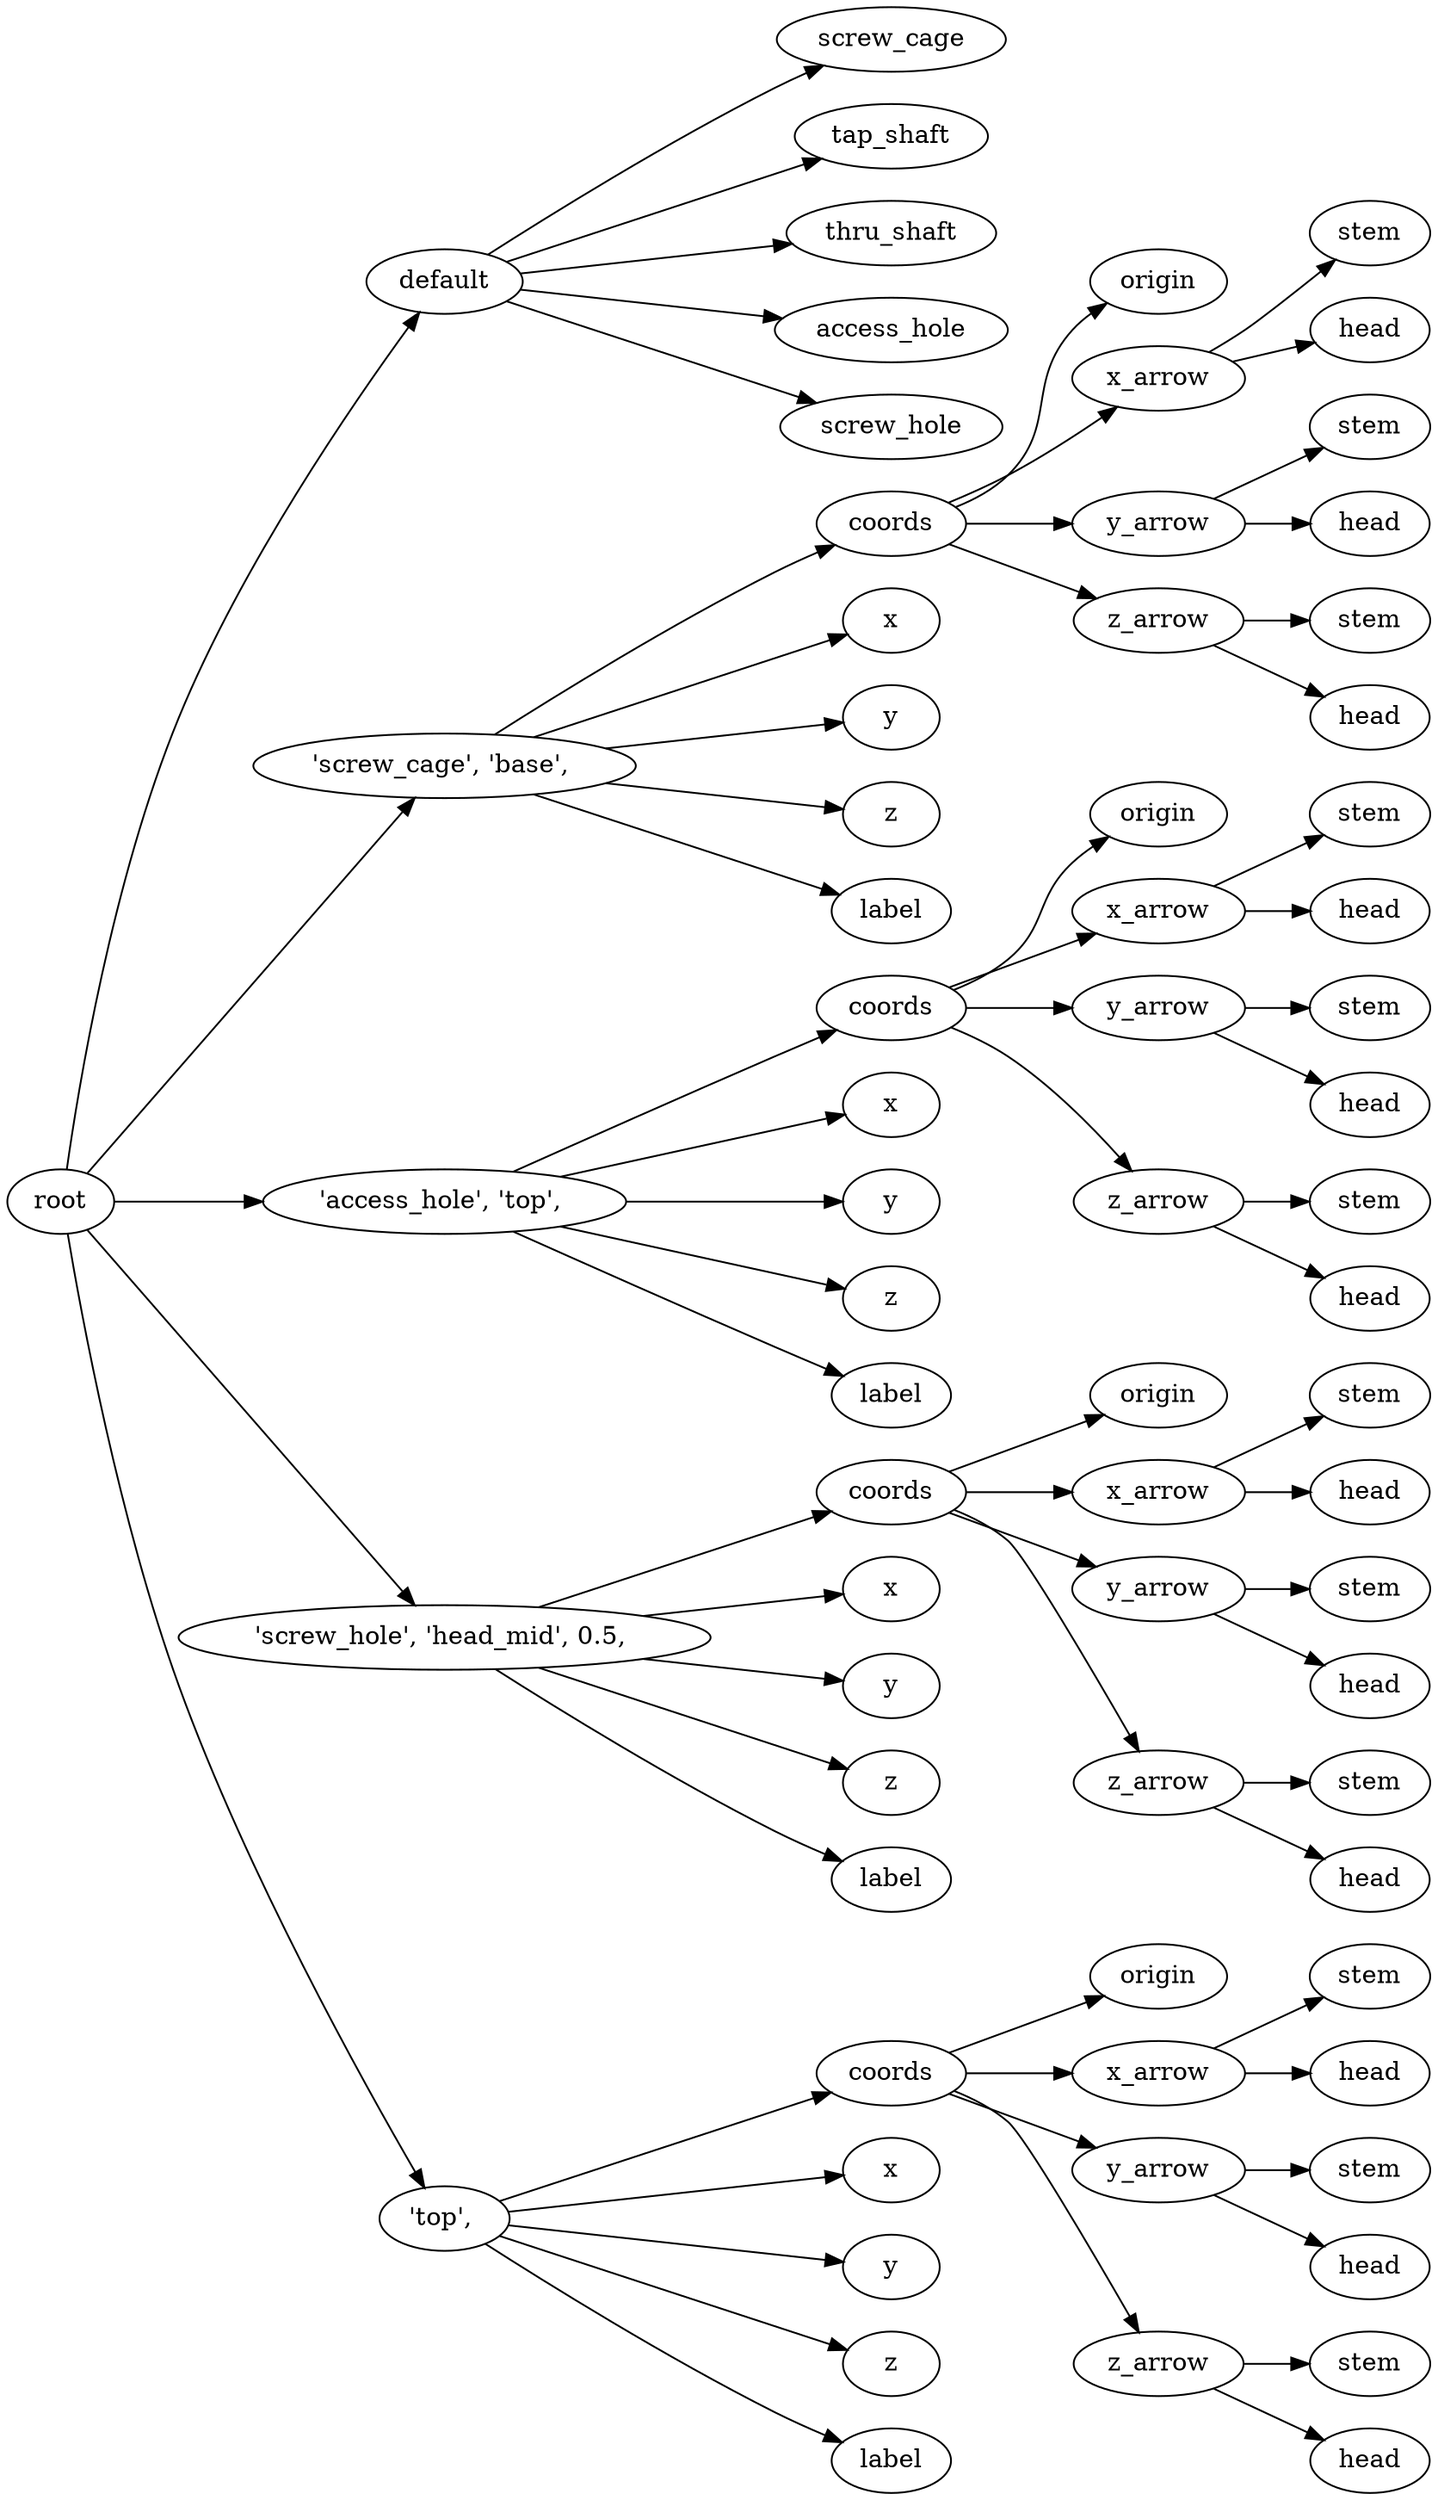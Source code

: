 digraph default {
	graph [rankdir=LR]
	root_1 [label=root href="javascript:s=&quot;\(\)\nNone&quot;; console.log(s); alert(s);"]
	default_2 [label=default href="javascript:s=&quot;\(&#x27;default&#x27;,\)\nCountersunkScrew&quot;; console.log(s); alert(s);" tooltip=CountersunkScrew]
	screw_cage_3 [label=screw_cage href="javascript:s=&quot;\(&#x27;default&#x27;,\ &#x27;screw_cage&#x27;\)\nCone&quot;; console.log(s); alert(s);" tooltip=Cone]
	tap_shaft_4 [label=tap_shaft href="javascript:s=&quot;\(&#x27;default&#x27;,\ &#x27;tap_shaft&#x27;\)\nCone&quot;; console.log(s); alert(s);" tooltip=Cone]
	thru_shaft_5 [label=thru_shaft href="javascript:s=&quot;\(&#x27;default&#x27;,\ &#x27;thru_shaft&#x27;\)\nCone&quot;; console.log(s); alert(s);" tooltip=Cone]
	access_hole_6 [label=access_hole href="javascript:s=&quot;\(&#x27;default&#x27;,\ &#x27;access_hole&#x27;\)\nCone&quot;; console.log(s); alert(s);" tooltip=Cone]
	screw_hole_7 [label=screw_hole href="javascript:s=&quot;\(&#x27;default&#x27;,\ &#x27;screw_hole&#x27;\)\nRotateExtrude&quot;; console.log(s); alert(s);" tooltip=RotateExtrude]
	8 [label="'screw_cage',\ 'base',\ " href="javascript:s=&quot;\(&quot;&#x27;screw_cage&#x27;,\ &#x27;base&#x27;,\ &quot;,\)\nAnnotatedCoordinates&quot;; console.log(s); alert(s);" tooltip=AnnotatedCoordinates]
	coords_9 [label=coords href="javascript:s=&quot;\(&quot;&#x27;screw_cage&#x27;,\ &#x27;base&#x27;,\ &quot;,\ &#x27;coords&#x27;\)\nCoordinates&quot;; console.log(s); alert(s);" tooltip=Coordinates]
	origin_10 [label=origin href="javascript:s=&quot;\(&quot;&#x27;screw_cage&#x27;,\ &#x27;base&#x27;,\ &quot;,\ &#x27;coords&#x27;,\ &#x27;origin&#x27;\)\nCoordinatesCage&quot;; console.log(s); alert(s);" tooltip=CoordinatesCage]
	x_arrow_11 [label=x_arrow href="javascript:s=&quot;\(&quot;&#x27;screw_cage&#x27;,\ &#x27;base&#x27;,\ &quot;,\ &#x27;coords&#x27;,\ &#x27;x_arrow&#x27;\)\nArrow&quot;; console.log(s); alert(s);" tooltip=Arrow]
	stem_12 [label=stem href="javascript:s=&quot;\(&quot;&#x27;screw_cage&#x27;,\ &#x27;base&#x27;,\ &quot;,\ &#x27;coords&#x27;,\ &#x27;x_arrow&#x27;,\ &#x27;stem&#x27;\)\nCone&quot;; console.log(s); alert(s);" tooltip=Cone]
	head_13 [label=head href="javascript:s=&quot;\(&quot;&#x27;screw_cage&#x27;,\ &#x27;base&#x27;,\ &quot;,\ &#x27;coords&#x27;,\ &#x27;x_arrow&#x27;,\ &#x27;head&#x27;\)\nCone&quot;; console.log(s); alert(s);" tooltip=Cone]
	y_arrow_14 [label=y_arrow href="javascript:s=&quot;\(&quot;&#x27;screw_cage&#x27;,\ &#x27;base&#x27;,\ &quot;,\ &#x27;coords&#x27;,\ &#x27;y_arrow&#x27;\)\nArrow&quot;; console.log(s); alert(s);" tooltip=Arrow]
	stem_15 [label=stem href="javascript:s=&quot;\(&quot;&#x27;screw_cage&#x27;,\ &#x27;base&#x27;,\ &quot;,\ &#x27;coords&#x27;,\ &#x27;y_arrow&#x27;,\ &#x27;stem&#x27;\)\nCone&quot;; console.log(s); alert(s);" tooltip=Cone]
	head_16 [label=head href="javascript:s=&quot;\(&quot;&#x27;screw_cage&#x27;,\ &#x27;base&#x27;,\ &quot;,\ &#x27;coords&#x27;,\ &#x27;y_arrow&#x27;,\ &#x27;head&#x27;\)\nCone&quot;; console.log(s); alert(s);" tooltip=Cone]
	z_arrow_17 [label=z_arrow href="javascript:s=&quot;\(&quot;&#x27;screw_cage&#x27;,\ &#x27;base&#x27;,\ &quot;,\ &#x27;coords&#x27;,\ &#x27;z_arrow&#x27;\)\nArrow&quot;; console.log(s); alert(s);" tooltip=Arrow]
	stem_18 [label=stem href="javascript:s=&quot;\(&quot;&#x27;screw_cage&#x27;,\ &#x27;base&#x27;,\ &quot;,\ &#x27;coords&#x27;,\ &#x27;z_arrow&#x27;,\ &#x27;stem&#x27;\)\nCone&quot;; console.log(s); alert(s);" tooltip=Cone]
	head_19 [label=head href="javascript:s=&quot;\(&quot;&#x27;screw_cage&#x27;,\ &#x27;base&#x27;,\ &quot;,\ &#x27;coords&#x27;,\ &#x27;z_arrow&#x27;,\ &#x27;head&#x27;\)\nCone&quot;; console.log(s); alert(s);" tooltip=Cone]
	x_20 [label=x href="javascript:s=&quot;\(&quot;&#x27;screw_cage&#x27;,\ &#x27;base&#x27;,\ &quot;,\ &#x27;x&#x27;\)\nText&quot;; console.log(s); alert(s);" tooltip=Text]
	y_21 [label=y href="javascript:s=&quot;\(&quot;&#x27;screw_cage&#x27;,\ &#x27;base&#x27;,\ &quot;,\ &#x27;y&#x27;\)\nText&quot;; console.log(s); alert(s);" tooltip=Text]
	z_22 [label=z href="javascript:s=&quot;\(&quot;&#x27;screw_cage&#x27;,\ &#x27;base&#x27;,\ &quot;,\ &#x27;z&#x27;\)\nText&quot;; console.log(s); alert(s);" tooltip=Text]
	label_23 [label=label href="javascript:s=&quot;\(&quot;&#x27;screw_cage&#x27;,\ &#x27;base&#x27;,\ &quot;,\ &#x27;label&#x27;\)\nText&quot;; console.log(s); alert(s);" tooltip=Text]
	24 [label="'access_hole',\ 'top',\ " href="javascript:s=&quot;\(&quot;&#x27;access_hole&#x27;,\ &#x27;top&#x27;,\ &quot;,\)\nAnnotatedCoordinates&quot;; console.log(s); alert(s);" tooltip=AnnotatedCoordinates]
	coords_25 [label=coords href="javascript:s=&quot;\(&quot;&#x27;access_hole&#x27;,\ &#x27;top&#x27;,\ &quot;,\ &#x27;coords&#x27;\)\nCoordinates&quot;; console.log(s); alert(s);" tooltip=Coordinates]
	origin_26 [label=origin href="javascript:s=&quot;\(&quot;&#x27;access_hole&#x27;,\ &#x27;top&#x27;,\ &quot;,\ &#x27;coords&#x27;,\ &#x27;origin&#x27;\)\nCoordinatesCage&quot;; console.log(s); alert(s);" tooltip=CoordinatesCage]
	x_arrow_27 [label=x_arrow href="javascript:s=&quot;\(&quot;&#x27;access_hole&#x27;,\ &#x27;top&#x27;,\ &quot;,\ &#x27;coords&#x27;,\ &#x27;x_arrow&#x27;\)\nArrow&quot;; console.log(s); alert(s);" tooltip=Arrow]
	stem_28 [label=stem href="javascript:s=&quot;\(&quot;&#x27;access_hole&#x27;,\ &#x27;top&#x27;,\ &quot;,\ &#x27;coords&#x27;,\ &#x27;x_arrow&#x27;,\ &#x27;stem&#x27;\)\nCone&quot;; console.log(s); alert(s);" tooltip=Cone]
	head_29 [label=head href="javascript:s=&quot;\(&quot;&#x27;access_hole&#x27;,\ &#x27;top&#x27;,\ &quot;,\ &#x27;coords&#x27;,\ &#x27;x_arrow&#x27;,\ &#x27;head&#x27;\)\nCone&quot;; console.log(s); alert(s);" tooltip=Cone]
	y_arrow_30 [label=y_arrow href="javascript:s=&quot;\(&quot;&#x27;access_hole&#x27;,\ &#x27;top&#x27;,\ &quot;,\ &#x27;coords&#x27;,\ &#x27;y_arrow&#x27;\)\nArrow&quot;; console.log(s); alert(s);" tooltip=Arrow]
	stem_31 [label=stem href="javascript:s=&quot;\(&quot;&#x27;access_hole&#x27;,\ &#x27;top&#x27;,\ &quot;,\ &#x27;coords&#x27;,\ &#x27;y_arrow&#x27;,\ &#x27;stem&#x27;\)\nCone&quot;; console.log(s); alert(s);" tooltip=Cone]
	head_32 [label=head href="javascript:s=&quot;\(&quot;&#x27;access_hole&#x27;,\ &#x27;top&#x27;,\ &quot;,\ &#x27;coords&#x27;,\ &#x27;y_arrow&#x27;,\ &#x27;head&#x27;\)\nCone&quot;; console.log(s); alert(s);" tooltip=Cone]
	z_arrow_33 [label=z_arrow href="javascript:s=&quot;\(&quot;&#x27;access_hole&#x27;,\ &#x27;top&#x27;,\ &quot;,\ &#x27;coords&#x27;,\ &#x27;z_arrow&#x27;\)\nArrow&quot;; console.log(s); alert(s);" tooltip=Arrow]
	stem_34 [label=stem href="javascript:s=&quot;\(&quot;&#x27;access_hole&#x27;,\ &#x27;top&#x27;,\ &quot;,\ &#x27;coords&#x27;,\ &#x27;z_arrow&#x27;,\ &#x27;stem&#x27;\)\nCone&quot;; console.log(s); alert(s);" tooltip=Cone]
	head_35 [label=head href="javascript:s=&quot;\(&quot;&#x27;access_hole&#x27;,\ &#x27;top&#x27;,\ &quot;,\ &#x27;coords&#x27;,\ &#x27;z_arrow&#x27;,\ &#x27;head&#x27;\)\nCone&quot;; console.log(s); alert(s);" tooltip=Cone]
	x_36 [label=x href="javascript:s=&quot;\(&quot;&#x27;access_hole&#x27;,\ &#x27;top&#x27;,\ &quot;,\ &#x27;x&#x27;\)\nText&quot;; console.log(s); alert(s);" tooltip=Text]
	y_37 [label=y href="javascript:s=&quot;\(&quot;&#x27;access_hole&#x27;,\ &#x27;top&#x27;,\ &quot;,\ &#x27;y&#x27;\)\nText&quot;; console.log(s); alert(s);" tooltip=Text]
	z_38 [label=z href="javascript:s=&quot;\(&quot;&#x27;access_hole&#x27;,\ &#x27;top&#x27;,\ &quot;,\ &#x27;z&#x27;\)\nText&quot;; console.log(s); alert(s);" tooltip=Text]
	label_39 [label=label href="javascript:s=&quot;\(&quot;&#x27;access_hole&#x27;,\ &#x27;top&#x27;,\ &quot;,\ &#x27;label&#x27;\)\nText&quot;; console.log(s); alert(s);" tooltip=Text]
	40 [label="'screw_hole',\ 'head_mid',\ 0\.5,\ " href="javascript:s=&quot;\(&quot;&#x27;screw_hole&#x27;,\ &#x27;head_mid&#x27;,\ 0\.5,\ &quot;,\)\nAnnotatedCoordinates&quot;; console.log(s); alert(s);" tooltip=AnnotatedCoordinates]
	coords_41 [label=coords href="javascript:s=&quot;\(&quot;&#x27;screw_hole&#x27;,\ &#x27;head_mid&#x27;,\ 0\.5,\ &quot;,\ &#x27;coords&#x27;\)\nCoordinates&quot;; console.log(s); alert(s);" tooltip=Coordinates]
	origin_42 [label=origin href="javascript:s=&quot;\(&quot;&#x27;screw_hole&#x27;,\ &#x27;head_mid&#x27;,\ 0\.5,\ &quot;,\ &#x27;coords&#x27;,\ &#x27;origin&#x27;\)\nCoordinatesCage&quot;; console.log(s); alert(s);" tooltip=CoordinatesCage]
	x_arrow_43 [label=x_arrow href="javascript:s=&quot;\(&quot;&#x27;screw_hole&#x27;,\ &#x27;head_mid&#x27;,\ 0\.5,\ &quot;,\ &#x27;coords&#x27;,\ &#x27;x_arrow&#x27;\)\nArrow&quot;; console.log(s); alert(s);" tooltip=Arrow]
	stem_44 [label=stem href="javascript:s=&quot;\(&quot;&#x27;screw_hole&#x27;,\ &#x27;head_mid&#x27;,\ 0\.5,\ &quot;,\ &#x27;coords&#x27;,\ &#x27;x_arrow&#x27;,\ &#x27;stem&#x27;\)\nCone&quot;; console.log(s); alert(s);" tooltip=Cone]
	head_45 [label=head href="javascript:s=&quot;\(&quot;&#x27;screw_hole&#x27;,\ &#x27;head_mid&#x27;,\ 0\.5,\ &quot;,\ &#x27;coords&#x27;,\ &#x27;x_arrow&#x27;,\ &#x27;head&#x27;\)\nCone&quot;; console.log(s); alert(s);" tooltip=Cone]
	y_arrow_46 [label=y_arrow href="javascript:s=&quot;\(&quot;&#x27;screw_hole&#x27;,\ &#x27;head_mid&#x27;,\ 0\.5,\ &quot;,\ &#x27;coords&#x27;,\ &#x27;y_arrow&#x27;\)\nArrow&quot;; console.log(s); alert(s);" tooltip=Arrow]
	stem_47 [label=stem href="javascript:s=&quot;\(&quot;&#x27;screw_hole&#x27;,\ &#x27;head_mid&#x27;,\ 0\.5,\ &quot;,\ &#x27;coords&#x27;,\ &#x27;y_arrow&#x27;,\ &#x27;stem&#x27;\)\nCone&quot;; console.log(s); alert(s);" tooltip=Cone]
	head_48 [label=head href="javascript:s=&quot;\(&quot;&#x27;screw_hole&#x27;,\ &#x27;head_mid&#x27;,\ 0\.5,\ &quot;,\ &#x27;coords&#x27;,\ &#x27;y_arrow&#x27;,\ &#x27;head&#x27;\)\nCone&quot;; console.log(s); alert(s);" tooltip=Cone]
	z_arrow_49 [label=z_arrow href="javascript:s=&quot;\(&quot;&#x27;screw_hole&#x27;,\ &#x27;head_mid&#x27;,\ 0\.5,\ &quot;,\ &#x27;coords&#x27;,\ &#x27;z_arrow&#x27;\)\nArrow&quot;; console.log(s); alert(s);" tooltip=Arrow]
	stem_50 [label=stem href="javascript:s=&quot;\(&quot;&#x27;screw_hole&#x27;,\ &#x27;head_mid&#x27;,\ 0\.5,\ &quot;,\ &#x27;coords&#x27;,\ &#x27;z_arrow&#x27;,\ &#x27;stem&#x27;\)\nCone&quot;; console.log(s); alert(s);" tooltip=Cone]
	head_51 [label=head href="javascript:s=&quot;\(&quot;&#x27;screw_hole&#x27;,\ &#x27;head_mid&#x27;,\ 0\.5,\ &quot;,\ &#x27;coords&#x27;,\ &#x27;z_arrow&#x27;,\ &#x27;head&#x27;\)\nCone&quot;; console.log(s); alert(s);" tooltip=Cone]
	x_52 [label=x href="javascript:s=&quot;\(&quot;&#x27;screw_hole&#x27;,\ &#x27;head_mid&#x27;,\ 0\.5,\ &quot;,\ &#x27;x&#x27;\)\nText&quot;; console.log(s); alert(s);" tooltip=Text]
	y_53 [label=y href="javascript:s=&quot;\(&quot;&#x27;screw_hole&#x27;,\ &#x27;head_mid&#x27;,\ 0\.5,\ &quot;,\ &#x27;y&#x27;\)\nText&quot;; console.log(s); alert(s);" tooltip=Text]
	z_54 [label=z href="javascript:s=&quot;\(&quot;&#x27;screw_hole&#x27;,\ &#x27;head_mid&#x27;,\ 0\.5,\ &quot;,\ &#x27;z&#x27;\)\nText&quot;; console.log(s); alert(s);" tooltip=Text]
	label_55 [label=label href="javascript:s=&quot;\(&quot;&#x27;screw_hole&#x27;,\ &#x27;head_mid&#x27;,\ 0\.5,\ &quot;,\ &#x27;label&#x27;\)\nText&quot;; console.log(s); alert(s);" tooltip=Text]
	56 [label="'top',\ " href="javascript:s=&quot;\(&quot;&#x27;top&#x27;,\ &quot;,\)\nAnnotatedCoordinates&quot;; console.log(s); alert(s);" tooltip=AnnotatedCoordinates]
	coords_57 [label=coords href="javascript:s=&quot;\(&quot;&#x27;top&#x27;,\ &quot;,\ &#x27;coords&#x27;\)\nCoordinates&quot;; console.log(s); alert(s);" tooltip=Coordinates]
	origin_58 [label=origin href="javascript:s=&quot;\(&quot;&#x27;top&#x27;,\ &quot;,\ &#x27;coords&#x27;,\ &#x27;origin&#x27;\)\nCoordinatesCage&quot;; console.log(s); alert(s);" tooltip=CoordinatesCage]
	x_arrow_59 [label=x_arrow href="javascript:s=&quot;\(&quot;&#x27;top&#x27;,\ &quot;,\ &#x27;coords&#x27;,\ &#x27;x_arrow&#x27;\)\nArrow&quot;; console.log(s); alert(s);" tooltip=Arrow]
	stem_60 [label=stem href="javascript:s=&quot;\(&quot;&#x27;top&#x27;,\ &quot;,\ &#x27;coords&#x27;,\ &#x27;x_arrow&#x27;,\ &#x27;stem&#x27;\)\nCone&quot;; console.log(s); alert(s);" tooltip=Cone]
	head_61 [label=head href="javascript:s=&quot;\(&quot;&#x27;top&#x27;,\ &quot;,\ &#x27;coords&#x27;,\ &#x27;x_arrow&#x27;,\ &#x27;head&#x27;\)\nCone&quot;; console.log(s); alert(s);" tooltip=Cone]
	y_arrow_62 [label=y_arrow href="javascript:s=&quot;\(&quot;&#x27;top&#x27;,\ &quot;,\ &#x27;coords&#x27;,\ &#x27;y_arrow&#x27;\)\nArrow&quot;; console.log(s); alert(s);" tooltip=Arrow]
	stem_63 [label=stem href="javascript:s=&quot;\(&quot;&#x27;top&#x27;,\ &quot;,\ &#x27;coords&#x27;,\ &#x27;y_arrow&#x27;,\ &#x27;stem&#x27;\)\nCone&quot;; console.log(s); alert(s);" tooltip=Cone]
	head_64 [label=head href="javascript:s=&quot;\(&quot;&#x27;top&#x27;,\ &quot;,\ &#x27;coords&#x27;,\ &#x27;y_arrow&#x27;,\ &#x27;head&#x27;\)\nCone&quot;; console.log(s); alert(s);" tooltip=Cone]
	z_arrow_65 [label=z_arrow href="javascript:s=&quot;\(&quot;&#x27;top&#x27;,\ &quot;,\ &#x27;coords&#x27;,\ &#x27;z_arrow&#x27;\)\nArrow&quot;; console.log(s); alert(s);" tooltip=Arrow]
	stem_66 [label=stem href="javascript:s=&quot;\(&quot;&#x27;top&#x27;,\ &quot;,\ &#x27;coords&#x27;,\ &#x27;z_arrow&#x27;,\ &#x27;stem&#x27;\)\nCone&quot;; console.log(s); alert(s);" tooltip=Cone]
	head_67 [label=head href="javascript:s=&quot;\(&quot;&#x27;top&#x27;,\ &quot;,\ &#x27;coords&#x27;,\ &#x27;z_arrow&#x27;,\ &#x27;head&#x27;\)\nCone&quot;; console.log(s); alert(s);" tooltip=Cone]
	x_68 [label=x href="javascript:s=&quot;\(&quot;&#x27;top&#x27;,\ &quot;,\ &#x27;x&#x27;\)\nText&quot;; console.log(s); alert(s);" tooltip=Text]
	y_69 [label=y href="javascript:s=&quot;\(&quot;&#x27;top&#x27;,\ &quot;,\ &#x27;y&#x27;\)\nText&quot;; console.log(s); alert(s);" tooltip=Text]
	z_70 [label=z href="javascript:s=&quot;\(&quot;&#x27;top&#x27;,\ &quot;,\ &#x27;z&#x27;\)\nText&quot;; console.log(s); alert(s);" tooltip=Text]
	label_71 [label=label href="javascript:s=&quot;\(&quot;&#x27;top&#x27;,\ &quot;,\ &#x27;label&#x27;\)\nText&quot;; console.log(s); alert(s);" tooltip=Text]
	root_1 -> default_2
	default_2 -> screw_cage_3
	default_2 -> tap_shaft_4
	default_2 -> thru_shaft_5
	default_2 -> access_hole_6
	default_2 -> screw_hole_7
	root_1 -> 8
	8 -> coords_9
	coords_9 -> origin_10
	coords_9 -> x_arrow_11
	x_arrow_11 -> stem_12
	x_arrow_11 -> head_13
	coords_9 -> y_arrow_14
	y_arrow_14 -> stem_15
	y_arrow_14 -> head_16
	coords_9 -> z_arrow_17
	z_arrow_17 -> stem_18
	z_arrow_17 -> head_19
	8 -> x_20
	8 -> y_21
	8 -> z_22
	8 -> label_23
	root_1 -> 24
	24 -> coords_25
	coords_25 -> origin_26
	coords_25 -> x_arrow_27
	x_arrow_27 -> stem_28
	x_arrow_27 -> head_29
	coords_25 -> y_arrow_30
	y_arrow_30 -> stem_31
	y_arrow_30 -> head_32
	coords_25 -> z_arrow_33
	z_arrow_33 -> stem_34
	z_arrow_33 -> head_35
	24 -> x_36
	24 -> y_37
	24 -> z_38
	24 -> label_39
	root_1 -> 40
	40 -> coords_41
	coords_41 -> origin_42
	coords_41 -> x_arrow_43
	x_arrow_43 -> stem_44
	x_arrow_43 -> head_45
	coords_41 -> y_arrow_46
	y_arrow_46 -> stem_47
	y_arrow_46 -> head_48
	coords_41 -> z_arrow_49
	z_arrow_49 -> stem_50
	z_arrow_49 -> head_51
	40 -> x_52
	40 -> y_53
	40 -> z_54
	40 -> label_55
	root_1 -> 56
	56 -> coords_57
	coords_57 -> origin_58
	coords_57 -> x_arrow_59
	x_arrow_59 -> stem_60
	x_arrow_59 -> head_61
	coords_57 -> y_arrow_62
	y_arrow_62 -> stem_63
	y_arrow_62 -> head_64
	coords_57 -> z_arrow_65
	z_arrow_65 -> stem_66
	z_arrow_65 -> head_67
	56 -> x_68
	56 -> y_69
	56 -> z_70
	56 -> label_71
}
